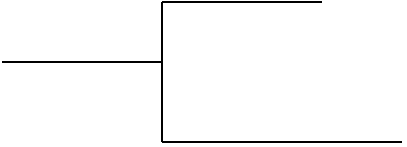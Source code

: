 <mxfile version="15.7.3" type="device"><diagram id="Am3hYVRPmTjC-x8kwFD4" name="Page-1"><mxGraphModel dx="1106" dy="845" grid="1" gridSize="10" guides="1" tooltips="1" connect="1" arrows="1" fold="1" page="1" pageScale="1" pageWidth="827" pageHeight="1169" math="0" shadow="0"><root><mxCell id="0"/><mxCell id="1" parent="0"/><mxCell id="I0F69f57CjIIwn96W0os-1" value="" style="endArrow=none;html=1;rounded=0;" edge="1" parent="1"><mxGeometry width="50" height="50" relative="1" as="geometry"><mxPoint x="280" y="290" as="sourcePoint"/><mxPoint x="360" y="290" as="targetPoint"/></mxGeometry></mxCell><mxCell id="I0F69f57CjIIwn96W0os-2" value="" style="endArrow=none;html=1;rounded=0;" edge="1" parent="1"><mxGeometry width="50" height="50" relative="1" as="geometry"><mxPoint x="280" y="290" as="sourcePoint"/><mxPoint x="280" y="360" as="targetPoint"/></mxGeometry></mxCell><mxCell id="I0F69f57CjIIwn96W0os-3" value="" style="endArrow=none;html=1;rounded=0;" edge="1" parent="1"><mxGeometry width="50" height="50" relative="1" as="geometry"><mxPoint x="280" y="360" as="sourcePoint"/><mxPoint x="400" y="360" as="targetPoint"/></mxGeometry></mxCell><mxCell id="I0F69f57CjIIwn96W0os-4" value="" style="endArrow=none;html=1;rounded=0;" edge="1" parent="1"><mxGeometry width="50" height="50" relative="1" as="geometry"><mxPoint x="200" y="320" as="sourcePoint"/><mxPoint x="280" y="320" as="targetPoint"/></mxGeometry></mxCell></root></mxGraphModel></diagram></mxfile>